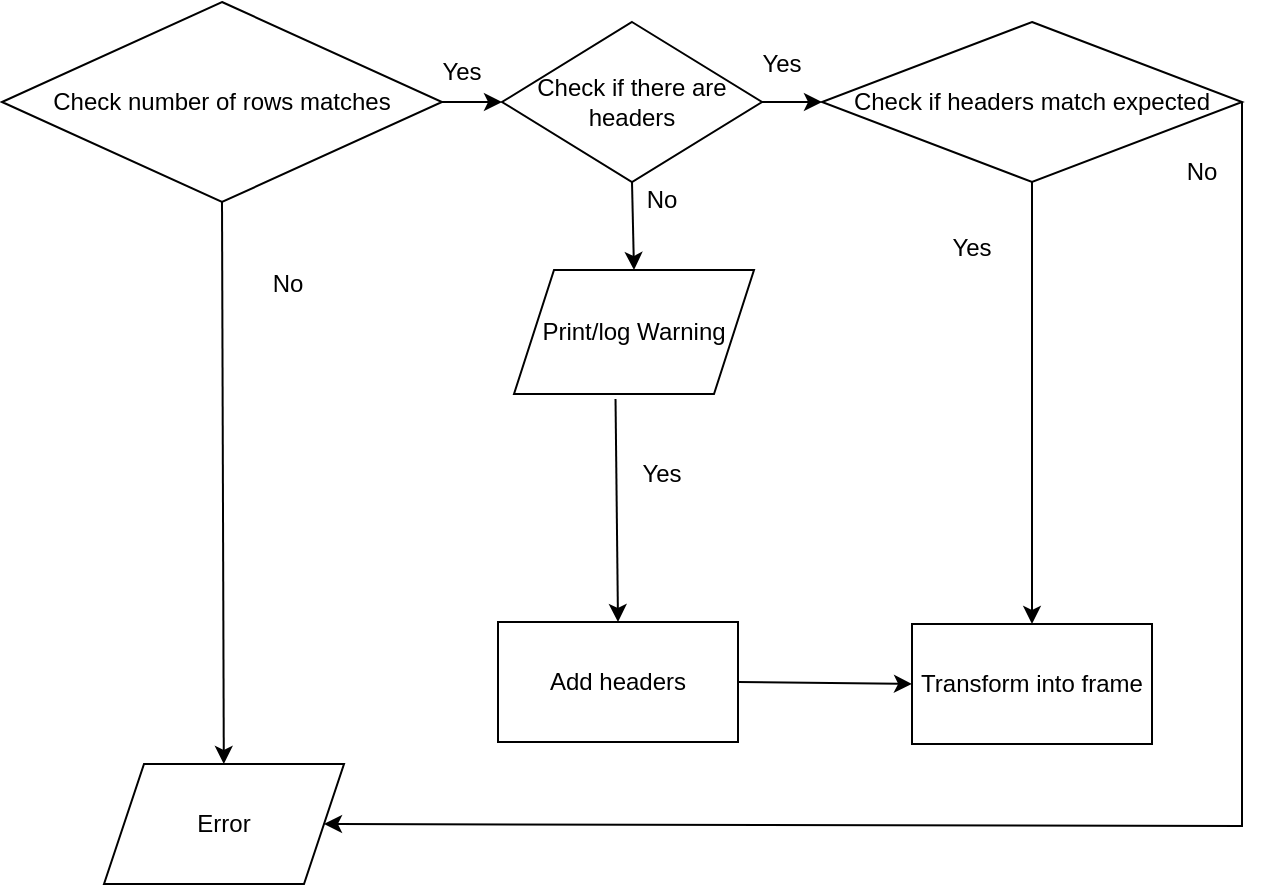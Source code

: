 <mxfile version="20.8.5" type="device"><diagram id="3GWfaTcLMDGADYRnQM9K" name="Page-1"><mxGraphModel dx="972" dy="621" grid="1" gridSize="10" guides="1" tooltips="1" connect="1" arrows="1" fold="1" page="1" pageScale="1" pageWidth="827" pageHeight="1169" math="0" shadow="0"><root><mxCell id="0"/><mxCell id="1" parent="0"/><mxCell id="xoDlt44PKHxsRb4EvJjN-1" value="Check number of rows matches" style="rhombus;whiteSpace=wrap;html=1;" parent="1" vertex="1"><mxGeometry x="300" y="60" width="220" height="100" as="geometry"/></mxCell><mxCell id="xoDlt44PKHxsRb4EvJjN-2" value="Check if there are headers" style="rhombus;whiteSpace=wrap;html=1;" parent="1" vertex="1"><mxGeometry x="550" y="70" width="130" height="80" as="geometry"/></mxCell><mxCell id="xoDlt44PKHxsRb4EvJjN-3" value="Check if headers match expected" style="rhombus;whiteSpace=wrap;html=1;" parent="1" vertex="1"><mxGeometry x="710" y="70" width="210" height="80" as="geometry"/></mxCell><mxCell id="xoDlt44PKHxsRb4EvJjN-4" value="" style="endArrow=classic;html=1;rounded=0;exitX=1;exitY=0.5;exitDx=0;exitDy=0;entryX=0;entryY=0.5;entryDx=0;entryDy=0;" parent="1" source="xoDlt44PKHxsRb4EvJjN-1" target="xoDlt44PKHxsRb4EvJjN-2" edge="1"><mxGeometry width="50" height="50" relative="1" as="geometry"><mxPoint x="390" y="340" as="sourcePoint"/><mxPoint x="440" y="290" as="targetPoint"/></mxGeometry></mxCell><mxCell id="xoDlt44PKHxsRb4EvJjN-5" value="" style="endArrow=classic;html=1;rounded=0;exitX=1;exitY=0.5;exitDx=0;exitDy=0;" parent="1" source="xoDlt44PKHxsRb4EvJjN-2" target="xoDlt44PKHxsRb4EvJjN-3" edge="1"><mxGeometry width="50" height="50" relative="1" as="geometry"><mxPoint x="600" y="230" as="sourcePoint"/><mxPoint x="656" y="340" as="targetPoint"/></mxGeometry></mxCell><mxCell id="xoDlt44PKHxsRb4EvJjN-6" value="Transform into frame" style="rounded=0;whiteSpace=wrap;html=1;" parent="1" vertex="1"><mxGeometry x="755" y="371" width="120" height="60" as="geometry"/></mxCell><mxCell id="xoDlt44PKHxsRb4EvJjN-8" value="Error" style="shape=parallelogram;perimeter=parallelogramPerimeter;whiteSpace=wrap;html=1;fixedSize=1;" parent="1" vertex="1"><mxGeometry x="351" y="441" width="120" height="60" as="geometry"/></mxCell><mxCell id="xoDlt44PKHxsRb4EvJjN-9" value="" style="endArrow=classic;html=1;rounded=0;exitX=0.5;exitY=1;exitDx=0;exitDy=0;" parent="1" source="xoDlt44PKHxsRb4EvJjN-1" target="xoDlt44PKHxsRb4EvJjN-8" edge="1"><mxGeometry width="50" height="50" relative="1" as="geometry"><mxPoint x="530" y="320" as="sourcePoint"/><mxPoint x="580" y="270" as="targetPoint"/></mxGeometry></mxCell><mxCell id="xoDlt44PKHxsRb4EvJjN-10" value="" style="endArrow=classic;html=1;rounded=0;exitX=0.5;exitY=1;exitDx=0;exitDy=0;entryX=0.5;entryY=0;entryDx=0;entryDy=0;" parent="1" source="xoDlt44PKHxsRb4EvJjN-2" target="xoDlt44PKHxsRb4EvJjN-11" edge="1"><mxGeometry width="50" height="50" relative="1" as="geometry"><mxPoint x="630" y="220" as="sourcePoint"/><mxPoint x="680" y="170" as="targetPoint"/></mxGeometry></mxCell><mxCell id="xoDlt44PKHxsRb4EvJjN-11" value="Print/log Warning" style="shape=parallelogram;perimeter=parallelogramPerimeter;whiteSpace=wrap;html=1;fixedSize=1;" parent="1" vertex="1"><mxGeometry x="556" y="194" width="120" height="62" as="geometry"/></mxCell><mxCell id="xoDlt44PKHxsRb4EvJjN-14" value="" style="endArrow=classic;html=1;rounded=0;exitX=0.423;exitY=1.04;exitDx=0;exitDy=0;exitPerimeter=0;entryX=0.5;entryY=0;entryDx=0;entryDy=0;" parent="1" source="xoDlt44PKHxsRb4EvJjN-11" target="lM03GXaG6gunv2M2sQcX-1" edge="1"><mxGeometry width="50" height="50" relative="1" as="geometry"><mxPoint x="630" y="220" as="sourcePoint"/><mxPoint x="680" y="170" as="targetPoint"/></mxGeometry></mxCell><mxCell id="xoDlt44PKHxsRb4EvJjN-16" value="Yes" style="text;html=1;strokeColor=none;fillColor=none;align=center;verticalAlign=middle;whiteSpace=wrap;rounded=0;" parent="1" vertex="1"><mxGeometry x="500" y="80" width="60" height="30" as="geometry"/></mxCell><mxCell id="xoDlt44PKHxsRb4EvJjN-17" value="No" style="text;html=1;strokeColor=none;fillColor=none;align=center;verticalAlign=middle;whiteSpace=wrap;rounded=0;" parent="1" vertex="1"><mxGeometry x="413" y="186" width="60" height="30" as="geometry"/></mxCell><mxCell id="xoDlt44PKHxsRb4EvJjN-20" value="No" style="text;html=1;strokeColor=none;fillColor=none;align=center;verticalAlign=middle;whiteSpace=wrap;rounded=0;" parent="1" vertex="1"><mxGeometry x="600" y="144" width="60" height="30" as="geometry"/></mxCell><mxCell id="xoDlt44PKHxsRb4EvJjN-21" value="Yes" style="text;html=1;strokeColor=none;fillColor=none;align=center;verticalAlign=middle;whiteSpace=wrap;rounded=0;" parent="1" vertex="1"><mxGeometry x="600" y="281" width="60" height="30" as="geometry"/></mxCell><mxCell id="xoDlt44PKHxsRb4EvJjN-22" value="Yes" style="text;html=1;strokeColor=none;fillColor=none;align=center;verticalAlign=middle;whiteSpace=wrap;rounded=0;" parent="1" vertex="1"><mxGeometry x="660" y="76" width="60" height="30" as="geometry"/></mxCell><mxCell id="xoDlt44PKHxsRb4EvJjN-23" value="No" style="text;html=1;strokeColor=none;fillColor=none;align=center;verticalAlign=middle;whiteSpace=wrap;rounded=0;" parent="1" vertex="1"><mxGeometry x="870" y="130" width="60" height="30" as="geometry"/></mxCell><mxCell id="xoDlt44PKHxsRb4EvJjN-24" value="" style="endArrow=classic;html=1;rounded=0;exitX=0.5;exitY=1;exitDx=0;exitDy=0;entryX=0.5;entryY=0;entryDx=0;entryDy=0;" parent="1" source="xoDlt44PKHxsRb4EvJjN-3" target="xoDlt44PKHxsRb4EvJjN-6" edge="1"><mxGeometry width="50" height="50" relative="1" as="geometry"><mxPoint x="630" y="220" as="sourcePoint"/><mxPoint x="680" y="170" as="targetPoint"/></mxGeometry></mxCell><mxCell id="xoDlt44PKHxsRb4EvJjN-25" value="Yes" style="text;html=1;strokeColor=none;fillColor=none;align=center;verticalAlign=middle;whiteSpace=wrap;rounded=0;" parent="1" vertex="1"><mxGeometry x="755" y="168" width="60" height="30" as="geometry"/></mxCell><mxCell id="xoDlt44PKHxsRb4EvJjN-26" value="" style="endArrow=classic;html=1;rounded=0;exitX=1;exitY=0.5;exitDx=0;exitDy=0;entryX=1;entryY=0.5;entryDx=0;entryDy=0;" parent="1" source="xoDlt44PKHxsRb4EvJjN-3" target="xoDlt44PKHxsRb4EvJjN-8" edge="1"><mxGeometry width="50" height="50" relative="1" as="geometry"><mxPoint x="920" y="203" as="sourcePoint"/><mxPoint x="477" y="480" as="targetPoint"/><Array as="points"><mxPoint x="920" y="472"/></Array></mxGeometry></mxCell><mxCell id="lM03GXaG6gunv2M2sQcX-1" value="Add headers" style="rounded=0;whiteSpace=wrap;html=1;" parent="1" vertex="1"><mxGeometry x="548" y="370" width="120" height="60" as="geometry"/></mxCell><mxCell id="lM03GXaG6gunv2M2sQcX-4" value="" style="endArrow=classic;html=1;rounded=0;exitX=1;exitY=0.5;exitDx=0;exitDy=0;entryX=0;entryY=0.5;entryDx=0;entryDy=0;" parent="1" source="lM03GXaG6gunv2M2sQcX-1" target="xoDlt44PKHxsRb4EvJjN-6" edge="1"><mxGeometry width="50" height="50" relative="1" as="geometry"><mxPoint x="616.76" y="242.48" as="sourcePoint"/><mxPoint x="700" y="290" as="targetPoint"/></mxGeometry></mxCell></root></mxGraphModel></diagram></mxfile>